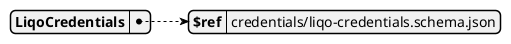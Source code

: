 @startjson
{
    "LiqoCredentials": {
        "$ref": "credentials/liqo-credentials.schema.json"
    }
}
@endjson
